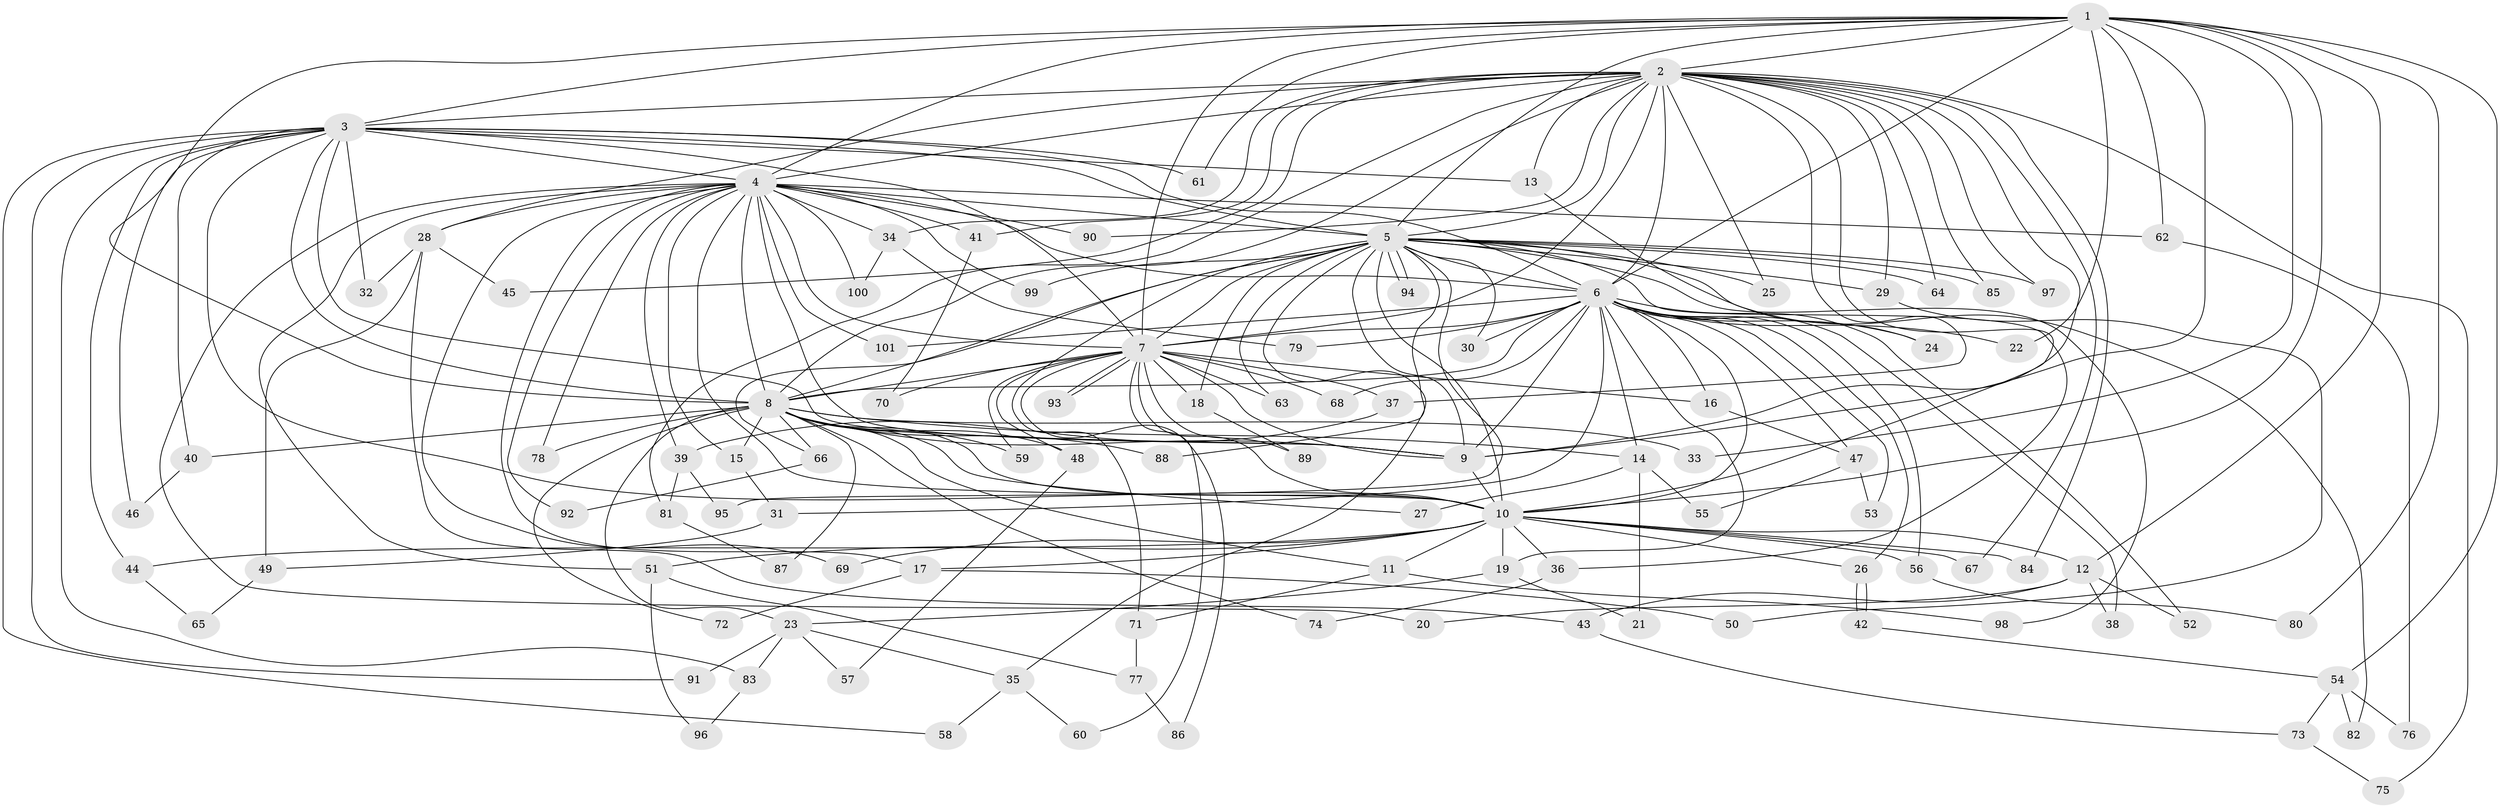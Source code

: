 // coarse degree distribution, {23: 0.016666666666666666, 26: 0.016666666666666666, 11: 0.016666666666666666, 16: 0.016666666666666666, 21: 0.016666666666666666, 18: 0.03333333333333333, 3: 0.2833333333333333, 7: 0.016666666666666666, 5: 0.05, 4: 0.06666666666666667, 2: 0.4166666666666667, 6: 0.016666666666666666, 1: 0.03333333333333333}
// Generated by graph-tools (version 1.1) at 2025/17/03/04/25 18:17:21]
// undirected, 101 vertices, 227 edges
graph export_dot {
graph [start="1"]
  node [color=gray90,style=filled];
  1;
  2;
  3;
  4;
  5;
  6;
  7;
  8;
  9;
  10;
  11;
  12;
  13;
  14;
  15;
  16;
  17;
  18;
  19;
  20;
  21;
  22;
  23;
  24;
  25;
  26;
  27;
  28;
  29;
  30;
  31;
  32;
  33;
  34;
  35;
  36;
  37;
  38;
  39;
  40;
  41;
  42;
  43;
  44;
  45;
  46;
  47;
  48;
  49;
  50;
  51;
  52;
  53;
  54;
  55;
  56;
  57;
  58;
  59;
  60;
  61;
  62;
  63;
  64;
  65;
  66;
  67;
  68;
  69;
  70;
  71;
  72;
  73;
  74;
  75;
  76;
  77;
  78;
  79;
  80;
  81;
  82;
  83;
  84;
  85;
  86;
  87;
  88;
  89;
  90;
  91;
  92;
  93;
  94;
  95;
  96;
  97;
  98;
  99;
  100;
  101;
  1 -- 2;
  1 -- 3;
  1 -- 4;
  1 -- 5;
  1 -- 6;
  1 -- 7;
  1 -- 8;
  1 -- 9;
  1 -- 10;
  1 -- 12;
  1 -- 22;
  1 -- 33;
  1 -- 54;
  1 -- 61;
  1 -- 62;
  1 -- 80;
  2 -- 3;
  2 -- 4;
  2 -- 5;
  2 -- 6;
  2 -- 7;
  2 -- 8;
  2 -- 9;
  2 -- 10;
  2 -- 13;
  2 -- 25;
  2 -- 28;
  2 -- 29;
  2 -- 34;
  2 -- 37;
  2 -- 41;
  2 -- 45;
  2 -- 64;
  2 -- 67;
  2 -- 75;
  2 -- 81;
  2 -- 84;
  2 -- 85;
  2 -- 90;
  2 -- 97;
  3 -- 4;
  3 -- 5;
  3 -- 6;
  3 -- 7;
  3 -- 8;
  3 -- 9;
  3 -- 10;
  3 -- 13;
  3 -- 32;
  3 -- 40;
  3 -- 44;
  3 -- 46;
  3 -- 58;
  3 -- 61;
  3 -- 83;
  3 -- 91;
  4 -- 5;
  4 -- 6;
  4 -- 7;
  4 -- 8;
  4 -- 9;
  4 -- 10;
  4 -- 15;
  4 -- 17;
  4 -- 20;
  4 -- 28;
  4 -- 34;
  4 -- 39;
  4 -- 41;
  4 -- 51;
  4 -- 62;
  4 -- 69;
  4 -- 78;
  4 -- 90;
  4 -- 92;
  4 -- 99;
  4 -- 100;
  4 -- 101;
  5 -- 6;
  5 -- 7;
  5 -- 8;
  5 -- 9;
  5 -- 10;
  5 -- 18;
  5 -- 25;
  5 -- 29;
  5 -- 30;
  5 -- 35;
  5 -- 36;
  5 -- 63;
  5 -- 64;
  5 -- 66;
  5 -- 71;
  5 -- 82;
  5 -- 85;
  5 -- 88;
  5 -- 94;
  5 -- 94;
  5 -- 95;
  5 -- 97;
  5 -- 98;
  5 -- 99;
  6 -- 7;
  6 -- 8;
  6 -- 9;
  6 -- 10;
  6 -- 14;
  6 -- 16;
  6 -- 19;
  6 -- 22;
  6 -- 24;
  6 -- 26;
  6 -- 30;
  6 -- 31;
  6 -- 38;
  6 -- 47;
  6 -- 52;
  6 -- 53;
  6 -- 56;
  6 -- 68;
  6 -- 79;
  6 -- 101;
  7 -- 8;
  7 -- 9;
  7 -- 10;
  7 -- 16;
  7 -- 18;
  7 -- 37;
  7 -- 48;
  7 -- 59;
  7 -- 60;
  7 -- 63;
  7 -- 68;
  7 -- 70;
  7 -- 86;
  7 -- 89;
  7 -- 93;
  7 -- 93;
  8 -- 9;
  8 -- 10;
  8 -- 11;
  8 -- 14;
  8 -- 15;
  8 -- 23;
  8 -- 27;
  8 -- 33;
  8 -- 40;
  8 -- 48;
  8 -- 59;
  8 -- 66;
  8 -- 72;
  8 -- 74;
  8 -- 78;
  8 -- 87;
  8 -- 88;
  9 -- 10;
  10 -- 11;
  10 -- 12;
  10 -- 17;
  10 -- 19;
  10 -- 26;
  10 -- 36;
  10 -- 44;
  10 -- 51;
  10 -- 56;
  10 -- 67;
  10 -- 69;
  10 -- 84;
  11 -- 71;
  11 -- 98;
  12 -- 20;
  12 -- 38;
  12 -- 43;
  12 -- 52;
  13 -- 24;
  14 -- 21;
  14 -- 27;
  14 -- 55;
  15 -- 31;
  16 -- 47;
  17 -- 50;
  17 -- 72;
  18 -- 89;
  19 -- 21;
  19 -- 23;
  23 -- 35;
  23 -- 57;
  23 -- 83;
  23 -- 91;
  26 -- 42;
  26 -- 42;
  28 -- 32;
  28 -- 43;
  28 -- 45;
  28 -- 49;
  29 -- 50;
  31 -- 49;
  34 -- 79;
  34 -- 100;
  35 -- 58;
  35 -- 60;
  36 -- 74;
  37 -- 39;
  39 -- 81;
  39 -- 95;
  40 -- 46;
  41 -- 70;
  42 -- 54;
  43 -- 73;
  44 -- 65;
  47 -- 53;
  47 -- 55;
  48 -- 57;
  49 -- 65;
  51 -- 77;
  51 -- 96;
  54 -- 73;
  54 -- 76;
  54 -- 82;
  56 -- 80;
  62 -- 76;
  66 -- 92;
  71 -- 77;
  73 -- 75;
  77 -- 86;
  81 -- 87;
  83 -- 96;
}
